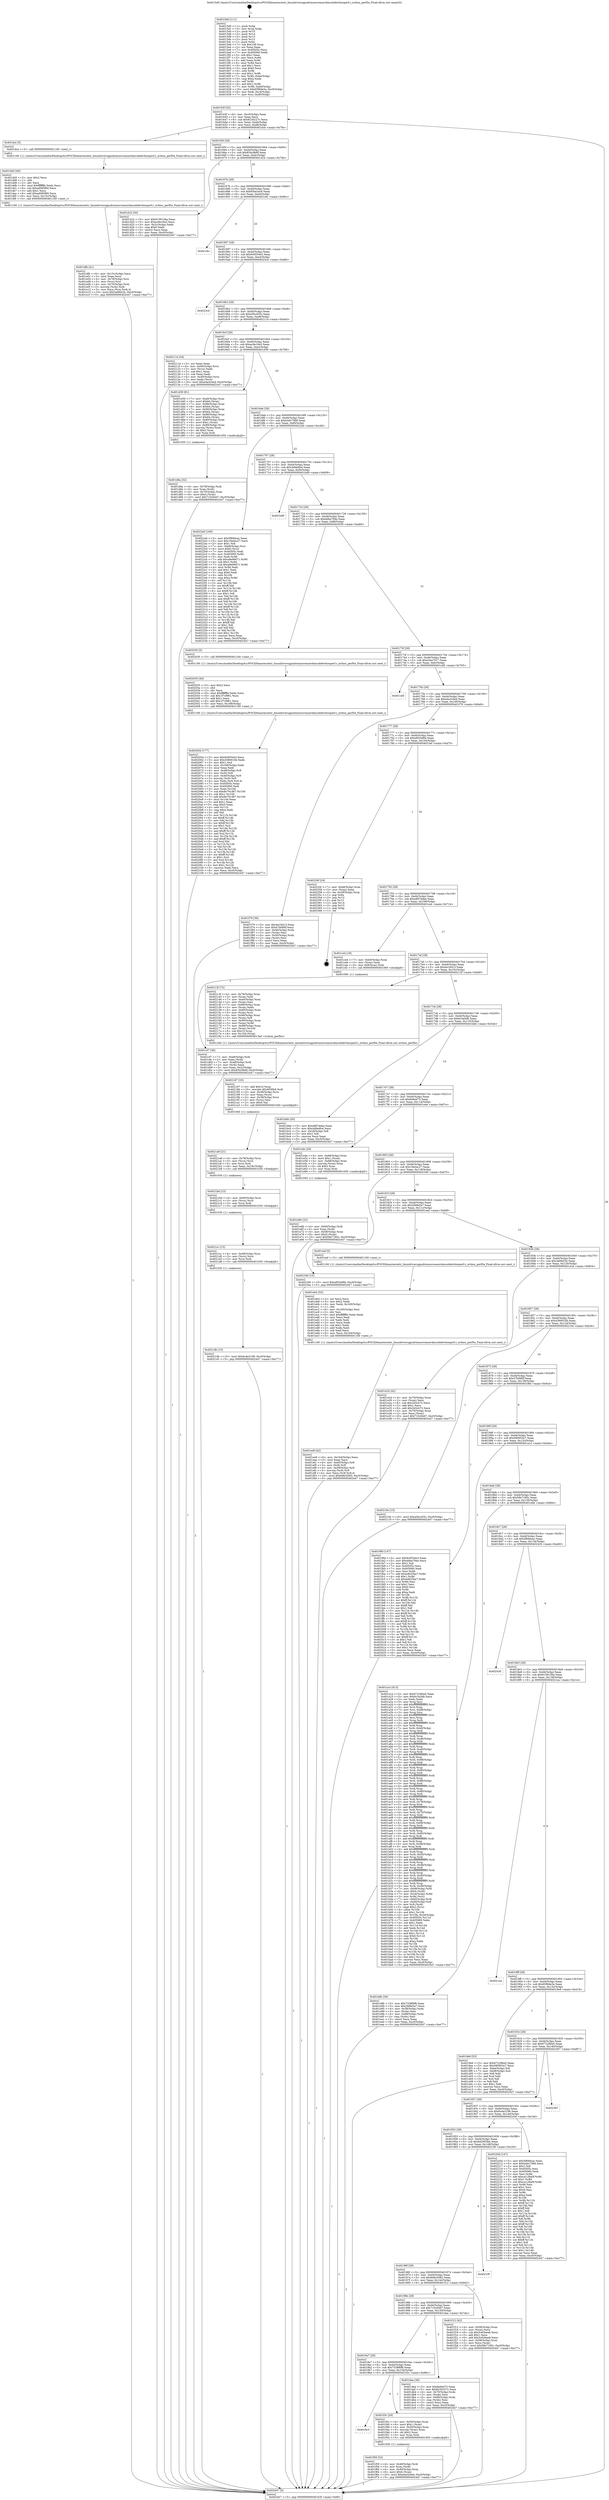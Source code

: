 digraph "0x4015d0" {
  label = "0x4015d0 (/mnt/c/Users/mathe/Desktop/tcc/POCII/binaries/extr_linuxdriversgpudrmnouveaunvkmsubdevbiosperf.c_nvbios_perfSe_Final-ollvm.out::main(0))"
  labelloc = "t"
  node[shape=record]

  Entry [label="",width=0.3,height=0.3,shape=circle,fillcolor=black,style=filled]
  "0x40163f" [label="{
     0x40163f [32]\l
     | [instrs]\l
     &nbsp;&nbsp;0x40163f \<+6\>: mov -0xc0(%rbp),%eax\l
     &nbsp;&nbsp;0x401645 \<+2\>: mov %eax,%ecx\l
     &nbsp;&nbsp;0x401647 \<+6\>: sub $0x8230227c,%ecx\l
     &nbsp;&nbsp;0x40164d \<+6\>: mov %eax,-0xd4(%rbp)\l
     &nbsp;&nbsp;0x401653 \<+6\>: mov %ecx,-0xd8(%rbp)\l
     &nbsp;&nbsp;0x401659 \<+6\>: je 0000000000401dce \<main+0x7fe\>\l
  }"]
  "0x401dce" [label="{
     0x401dce [5]\l
     | [instrs]\l
     &nbsp;&nbsp;0x401dce \<+5\>: call 0000000000401160 \<next_i\>\l
     | [calls]\l
     &nbsp;&nbsp;0x401160 \{1\} (/mnt/c/Users/mathe/Desktop/tcc/POCII/binaries/extr_linuxdriversgpudrmnouveaunvkmsubdevbiosperf.c_nvbios_perfSe_Final-ollvm.out::next_i)\l
  }"]
  "0x40165f" [label="{
     0x40165f [28]\l
     | [instrs]\l
     &nbsp;&nbsp;0x40165f \<+5\>: jmp 0000000000401664 \<main+0x94\>\l
     &nbsp;&nbsp;0x401664 \<+6\>: mov -0xd4(%rbp),%eax\l
     &nbsp;&nbsp;0x40166a \<+5\>: sub $0x834c9b6f,%eax\l
     &nbsp;&nbsp;0x40166f \<+6\>: mov %eax,-0xdc(%rbp)\l
     &nbsp;&nbsp;0x401675 \<+6\>: je 0000000000401d1b \<main+0x74b\>\l
  }"]
  Exit [label="",width=0.3,height=0.3,shape=circle,fillcolor=black,style=filled,peripheries=2]
  "0x401d1b" [label="{
     0x401d1b [30]\l
     | [instrs]\l
     &nbsp;&nbsp;0x401d1b \<+5\>: mov $0x6159156a,%eax\l
     &nbsp;&nbsp;0x401d20 \<+5\>: mov $0xac9e16e3,%ecx\l
     &nbsp;&nbsp;0x401d25 \<+3\>: mov -0x2c(%rbp),%edx\l
     &nbsp;&nbsp;0x401d28 \<+3\>: cmp $0x0,%edx\l
     &nbsp;&nbsp;0x401d2b \<+3\>: cmove %ecx,%eax\l
     &nbsp;&nbsp;0x401d2e \<+6\>: mov %eax,-0xc0(%rbp)\l
     &nbsp;&nbsp;0x401d34 \<+5\>: jmp 0000000000402447 \<main+0xe77\>\l
  }"]
  "0x40167b" [label="{
     0x40167b [28]\l
     | [instrs]\l
     &nbsp;&nbsp;0x40167b \<+5\>: jmp 0000000000401680 \<main+0xb0\>\l
     &nbsp;&nbsp;0x401680 \<+6\>: mov -0xd4(%rbp),%eax\l
     &nbsp;&nbsp;0x401686 \<+5\>: sub $0x85be2ec6,%eax\l
     &nbsp;&nbsp;0x40168b \<+6\>: mov %eax,-0xe0(%rbp)\l
     &nbsp;&nbsp;0x401691 \<+6\>: je 0000000000401c6c \<main+0x69c\>\l
  }"]
  "0x4021db" [label="{
     0x4021db [15]\l
     | [instrs]\l
     &nbsp;&nbsp;0x4021db \<+10\>: movl $0x6c4e3196,-0xc0(%rbp)\l
     &nbsp;&nbsp;0x4021e5 \<+5\>: jmp 0000000000402447 \<main+0xe77\>\l
  }"]
  "0x401c6c" [label="{
     0x401c6c\l
  }", style=dashed]
  "0x401697" [label="{
     0x401697 [28]\l
     | [instrs]\l
     &nbsp;&nbsp;0x401697 \<+5\>: jmp 000000000040169c \<main+0xcc\>\l
     &nbsp;&nbsp;0x40169c \<+6\>: mov -0xd4(%rbp),%eax\l
     &nbsp;&nbsp;0x4016a2 \<+5\>: sub $0x9c9554e3,%eax\l
     &nbsp;&nbsp;0x4016a7 \<+6\>: mov %eax,-0xe4(%rbp)\l
     &nbsp;&nbsp;0x4016ad \<+6\>: je 00000000004023cd \<main+0xdfd\>\l
  }"]
  "0x4021cc" [label="{
     0x4021cc [15]\l
     | [instrs]\l
     &nbsp;&nbsp;0x4021cc \<+4\>: mov -0x48(%rbp),%rcx\l
     &nbsp;&nbsp;0x4021d0 \<+3\>: mov (%rcx),%rcx\l
     &nbsp;&nbsp;0x4021d3 \<+3\>: mov %rcx,%rdi\l
     &nbsp;&nbsp;0x4021d6 \<+5\>: call 0000000000401030 \<free@plt\>\l
     | [calls]\l
     &nbsp;&nbsp;0x401030 \{1\} (unknown)\l
  }"]
  "0x4023cd" [label="{
     0x4023cd\l
  }", style=dashed]
  "0x4016b3" [label="{
     0x4016b3 [28]\l
     | [instrs]\l
     &nbsp;&nbsp;0x4016b3 \<+5\>: jmp 00000000004016b8 \<main+0xe8\>\l
     &nbsp;&nbsp;0x4016b8 \<+6\>: mov -0xd4(%rbp),%eax\l
     &nbsp;&nbsp;0x4016be \<+5\>: sub $0xa5bc455c,%eax\l
     &nbsp;&nbsp;0x4016c3 \<+6\>: mov %eax,-0xe8(%rbp)\l
     &nbsp;&nbsp;0x4016c9 \<+6\>: je 000000000040211d \<main+0xb4d\>\l
  }"]
  "0x4021bd" [label="{
     0x4021bd [15]\l
     | [instrs]\l
     &nbsp;&nbsp;0x4021bd \<+4\>: mov -0x60(%rbp),%rcx\l
     &nbsp;&nbsp;0x4021c1 \<+3\>: mov (%rcx),%rcx\l
     &nbsp;&nbsp;0x4021c4 \<+3\>: mov %rcx,%rdi\l
     &nbsp;&nbsp;0x4021c7 \<+5\>: call 0000000000401030 \<free@plt\>\l
     | [calls]\l
     &nbsp;&nbsp;0x401030 \{1\} (unknown)\l
  }"]
  "0x40211d" [label="{
     0x40211d [34]\l
     | [instrs]\l
     &nbsp;&nbsp;0x40211d \<+2\>: xor %eax,%eax\l
     &nbsp;&nbsp;0x40211f \<+4\>: mov -0x40(%rbp),%rcx\l
     &nbsp;&nbsp;0x402123 \<+2\>: mov (%rcx),%edx\l
     &nbsp;&nbsp;0x402125 \<+3\>: sub $0x1,%eax\l
     &nbsp;&nbsp;0x402128 \<+2\>: sub %eax,%edx\l
     &nbsp;&nbsp;0x40212a \<+4\>: mov -0x40(%rbp),%rcx\l
     &nbsp;&nbsp;0x40212e \<+2\>: mov %edx,(%rcx)\l
     &nbsp;&nbsp;0x402130 \<+10\>: movl $0xe4a3c0ed,-0xc0(%rbp)\l
     &nbsp;&nbsp;0x40213a \<+5\>: jmp 0000000000402447 \<main+0xe77\>\l
  }"]
  "0x4016cf" [label="{
     0x4016cf [28]\l
     | [instrs]\l
     &nbsp;&nbsp;0x4016cf \<+5\>: jmp 00000000004016d4 \<main+0x104\>\l
     &nbsp;&nbsp;0x4016d4 \<+6\>: mov -0xd4(%rbp),%eax\l
     &nbsp;&nbsp;0x4016da \<+5\>: sub $0xac9e16e3,%eax\l
     &nbsp;&nbsp;0x4016df \<+6\>: mov %eax,-0xec(%rbp)\l
     &nbsp;&nbsp;0x4016e5 \<+6\>: je 0000000000401d39 \<main+0x769\>\l
  }"]
  "0x4021a8" [label="{
     0x4021a8 [21]\l
     | [instrs]\l
     &nbsp;&nbsp;0x4021a8 \<+4\>: mov -0x78(%rbp),%rcx\l
     &nbsp;&nbsp;0x4021ac \<+3\>: mov (%rcx),%rcx\l
     &nbsp;&nbsp;0x4021af \<+3\>: mov %rcx,%rdi\l
     &nbsp;&nbsp;0x4021b2 \<+6\>: mov %eax,-0x16c(%rbp)\l
     &nbsp;&nbsp;0x4021b8 \<+5\>: call 0000000000401030 \<free@plt\>\l
     | [calls]\l
     &nbsp;&nbsp;0x401030 \{1\} (unknown)\l
  }"]
  "0x401d39" [label="{
     0x401d39 [81]\l
     | [instrs]\l
     &nbsp;&nbsp;0x401d39 \<+7\>: mov -0xa0(%rbp),%rax\l
     &nbsp;&nbsp;0x401d40 \<+6\>: movl $0x64,(%rax)\l
     &nbsp;&nbsp;0x401d46 \<+7\>: mov -0x98(%rbp),%rax\l
     &nbsp;&nbsp;0x401d4d \<+6\>: movl $0x64,(%rax)\l
     &nbsp;&nbsp;0x401d53 \<+7\>: mov -0x90(%rbp),%rax\l
     &nbsp;&nbsp;0x401d5a \<+6\>: movl $0x64,(%rax)\l
     &nbsp;&nbsp;0x401d60 \<+7\>: mov -0x88(%rbp),%rax\l
     &nbsp;&nbsp;0x401d67 \<+6\>: movl $0x64,(%rax)\l
     &nbsp;&nbsp;0x401d6d \<+4\>: mov -0x80(%rbp),%rax\l
     &nbsp;&nbsp;0x401d71 \<+6\>: movl $0x1,(%rax)\l
     &nbsp;&nbsp;0x401d77 \<+4\>: mov -0x80(%rbp),%rax\l
     &nbsp;&nbsp;0x401d7b \<+3\>: movslq (%rax),%rax\l
     &nbsp;&nbsp;0x401d7e \<+4\>: shl $0x2,%rax\l
     &nbsp;&nbsp;0x401d82 \<+3\>: mov %rax,%rdi\l
     &nbsp;&nbsp;0x401d85 \<+5\>: call 0000000000401050 \<malloc@plt\>\l
     | [calls]\l
     &nbsp;&nbsp;0x401050 \{1\} (unknown)\l
  }"]
  "0x4016eb" [label="{
     0x4016eb [28]\l
     | [instrs]\l
     &nbsp;&nbsp;0x4016eb \<+5\>: jmp 00000000004016f0 \<main+0x120\>\l
     &nbsp;&nbsp;0x4016f0 \<+6\>: mov -0xd4(%rbp),%eax\l
     &nbsp;&nbsp;0x4016f6 \<+5\>: sub $0xb4dc7586,%eax\l
     &nbsp;&nbsp;0x4016fb \<+6\>: mov %eax,-0xf0(%rbp)\l
     &nbsp;&nbsp;0x401701 \<+6\>: je 00000000004022a0 \<main+0xcd0\>\l
  }"]
  "0x402187" [label="{
     0x402187 [33]\l
     | [instrs]\l
     &nbsp;&nbsp;0x402187 \<+4\>: add $0x10,%rsp\l
     &nbsp;&nbsp;0x40218b \<+10\>: movabs $0x4030b6,%rdi\l
     &nbsp;&nbsp;0x402195 \<+4\>: mov -0x38(%rbp),%rcx\l
     &nbsp;&nbsp;0x402199 \<+2\>: mov %eax,(%rcx)\l
     &nbsp;&nbsp;0x40219b \<+4\>: mov -0x38(%rbp),%rcx\l
     &nbsp;&nbsp;0x40219f \<+2\>: mov (%rcx),%esi\l
     &nbsp;&nbsp;0x4021a1 \<+2\>: mov $0x0,%al\l
     &nbsp;&nbsp;0x4021a3 \<+5\>: call 0000000000401040 \<printf@plt\>\l
     | [calls]\l
     &nbsp;&nbsp;0x401040 \{1\} (unknown)\l
  }"]
  "0x4022a0" [label="{
     0x4022a0 [160]\l
     | [instrs]\l
     &nbsp;&nbsp;0x4022a0 \<+5\>: mov $0x5f69dcac,%eax\l
     &nbsp;&nbsp;0x4022a5 \<+5\>: mov $0x19a0ac27,%ecx\l
     &nbsp;&nbsp;0x4022aa \<+2\>: mov $0x1,%dl\l
     &nbsp;&nbsp;0x4022ac \<+7\>: mov -0xb8(%rbp),%rsi\l
     &nbsp;&nbsp;0x4022b3 \<+6\>: movl $0x0,(%rsi)\l
     &nbsp;&nbsp;0x4022b9 \<+7\>: mov 0x40505c,%edi\l
     &nbsp;&nbsp;0x4022c0 \<+8\>: mov 0x405060,%r8d\l
     &nbsp;&nbsp;0x4022c8 \<+3\>: mov %edi,%r9d\l
     &nbsp;&nbsp;0x4022cb \<+7\>: add $0xa9e96671,%r9d\l
     &nbsp;&nbsp;0x4022d2 \<+4\>: sub $0x1,%r9d\l
     &nbsp;&nbsp;0x4022d6 \<+7\>: sub $0xa9e96671,%r9d\l
     &nbsp;&nbsp;0x4022dd \<+4\>: imul %r9d,%edi\l
     &nbsp;&nbsp;0x4022e1 \<+3\>: and $0x1,%edi\l
     &nbsp;&nbsp;0x4022e4 \<+3\>: cmp $0x0,%edi\l
     &nbsp;&nbsp;0x4022e7 \<+4\>: sete %r10b\l
     &nbsp;&nbsp;0x4022eb \<+4\>: cmp $0xa,%r8d\l
     &nbsp;&nbsp;0x4022ef \<+4\>: setl %r11b\l
     &nbsp;&nbsp;0x4022f3 \<+3\>: mov %r10b,%bl\l
     &nbsp;&nbsp;0x4022f6 \<+3\>: xor $0xff,%bl\l
     &nbsp;&nbsp;0x4022f9 \<+3\>: mov %r11b,%r14b\l
     &nbsp;&nbsp;0x4022fc \<+4\>: xor $0xff,%r14b\l
     &nbsp;&nbsp;0x402300 \<+3\>: xor $0x1,%dl\l
     &nbsp;&nbsp;0x402303 \<+3\>: mov %bl,%r15b\l
     &nbsp;&nbsp;0x402306 \<+4\>: and $0xff,%r15b\l
     &nbsp;&nbsp;0x40230a \<+3\>: and %dl,%r10b\l
     &nbsp;&nbsp;0x40230d \<+3\>: mov %r14b,%r12b\l
     &nbsp;&nbsp;0x402310 \<+4\>: and $0xff,%r12b\l
     &nbsp;&nbsp;0x402314 \<+3\>: and %dl,%r11b\l
     &nbsp;&nbsp;0x402317 \<+3\>: or %r10b,%r15b\l
     &nbsp;&nbsp;0x40231a \<+3\>: or %r11b,%r12b\l
     &nbsp;&nbsp;0x40231d \<+3\>: xor %r12b,%r15b\l
     &nbsp;&nbsp;0x402320 \<+3\>: or %r14b,%bl\l
     &nbsp;&nbsp;0x402323 \<+3\>: xor $0xff,%bl\l
     &nbsp;&nbsp;0x402326 \<+3\>: or $0x1,%dl\l
     &nbsp;&nbsp;0x402329 \<+2\>: and %dl,%bl\l
     &nbsp;&nbsp;0x40232b \<+3\>: or %bl,%r15b\l
     &nbsp;&nbsp;0x40232e \<+4\>: test $0x1,%r15b\l
     &nbsp;&nbsp;0x402332 \<+3\>: cmovne %ecx,%eax\l
     &nbsp;&nbsp;0x402335 \<+6\>: mov %eax,-0xc0(%rbp)\l
     &nbsp;&nbsp;0x40233b \<+5\>: jmp 0000000000402447 \<main+0xe77\>\l
  }"]
  "0x401707" [label="{
     0x401707 [28]\l
     | [instrs]\l
     &nbsp;&nbsp;0x401707 \<+5\>: jmp 000000000040170c \<main+0x13c\>\l
     &nbsp;&nbsp;0x40170c \<+6\>: mov -0xd4(%rbp),%eax\l
     &nbsp;&nbsp;0x401712 \<+5\>: sub $0xcbfde6b4,%eax\l
     &nbsp;&nbsp;0x401717 \<+6\>: mov %eax,-0xf4(%rbp)\l
     &nbsp;&nbsp;0x40171d \<+6\>: je 0000000000401bd9 \<main+0x609\>\l
  }"]
  "0x40205d" [label="{
     0x40205d [177]\l
     | [instrs]\l
     &nbsp;&nbsp;0x40205d \<+5\>: mov $0x9c9554e3,%ecx\l
     &nbsp;&nbsp;0x402062 \<+5\>: mov $0x4390010b,%edx\l
     &nbsp;&nbsp;0x402067 \<+3\>: mov $0x1,%sil\l
     &nbsp;&nbsp;0x40206a \<+6\>: mov -0x168(%rbp),%edi\l
     &nbsp;&nbsp;0x402070 \<+3\>: imul %eax,%edi\l
     &nbsp;&nbsp;0x402073 \<+4\>: mov -0x48(%rbp),%r8\l
     &nbsp;&nbsp;0x402077 \<+3\>: mov (%r8),%r8\l
     &nbsp;&nbsp;0x40207a \<+4\>: mov -0x40(%rbp),%r9\l
     &nbsp;&nbsp;0x40207e \<+3\>: movslq (%r9),%r9\l
     &nbsp;&nbsp;0x402081 \<+4\>: mov %edi,(%r8,%r9,4)\l
     &nbsp;&nbsp;0x402085 \<+7\>: mov 0x40505c,%eax\l
     &nbsp;&nbsp;0x40208c \<+7\>: mov 0x405060,%edi\l
     &nbsp;&nbsp;0x402093 \<+3\>: mov %eax,%r10d\l
     &nbsp;&nbsp;0x402096 \<+7\>: sub $0x9e791d67,%r10d\l
     &nbsp;&nbsp;0x40209d \<+4\>: sub $0x1,%r10d\l
     &nbsp;&nbsp;0x4020a1 \<+7\>: add $0x9e791d67,%r10d\l
     &nbsp;&nbsp;0x4020a8 \<+4\>: imul %r10d,%eax\l
     &nbsp;&nbsp;0x4020ac \<+3\>: and $0x1,%eax\l
     &nbsp;&nbsp;0x4020af \<+3\>: cmp $0x0,%eax\l
     &nbsp;&nbsp;0x4020b2 \<+4\>: sete %r11b\l
     &nbsp;&nbsp;0x4020b6 \<+3\>: cmp $0xa,%edi\l
     &nbsp;&nbsp;0x4020b9 \<+3\>: setl %bl\l
     &nbsp;&nbsp;0x4020bc \<+3\>: mov %r11b,%r14b\l
     &nbsp;&nbsp;0x4020bf \<+4\>: xor $0xff,%r14b\l
     &nbsp;&nbsp;0x4020c3 \<+3\>: mov %bl,%r15b\l
     &nbsp;&nbsp;0x4020c6 \<+4\>: xor $0xff,%r15b\l
     &nbsp;&nbsp;0x4020ca \<+4\>: xor $0x1,%sil\l
     &nbsp;&nbsp;0x4020ce \<+3\>: mov %r14b,%r12b\l
     &nbsp;&nbsp;0x4020d1 \<+4\>: and $0xff,%r12b\l
     &nbsp;&nbsp;0x4020d5 \<+3\>: and %sil,%r11b\l
     &nbsp;&nbsp;0x4020d8 \<+3\>: mov %r15b,%r13b\l
     &nbsp;&nbsp;0x4020db \<+4\>: and $0xff,%r13b\l
     &nbsp;&nbsp;0x4020df \<+3\>: and %sil,%bl\l
     &nbsp;&nbsp;0x4020e2 \<+3\>: or %r11b,%r12b\l
     &nbsp;&nbsp;0x4020e5 \<+3\>: or %bl,%r13b\l
     &nbsp;&nbsp;0x4020e8 \<+3\>: xor %r13b,%r12b\l
     &nbsp;&nbsp;0x4020eb \<+3\>: or %r15b,%r14b\l
     &nbsp;&nbsp;0x4020ee \<+4\>: xor $0xff,%r14b\l
     &nbsp;&nbsp;0x4020f2 \<+4\>: or $0x1,%sil\l
     &nbsp;&nbsp;0x4020f6 \<+3\>: and %sil,%r14b\l
     &nbsp;&nbsp;0x4020f9 \<+3\>: or %r14b,%r12b\l
     &nbsp;&nbsp;0x4020fc \<+4\>: test $0x1,%r12b\l
     &nbsp;&nbsp;0x402100 \<+3\>: cmovne %edx,%ecx\l
     &nbsp;&nbsp;0x402103 \<+6\>: mov %ecx,-0xc0(%rbp)\l
     &nbsp;&nbsp;0x402109 \<+5\>: jmp 0000000000402447 \<main+0xe77\>\l
  }"]
  "0x401bd9" [label="{
     0x401bd9\l
  }", style=dashed]
  "0x401723" [label="{
     0x401723 [28]\l
     | [instrs]\l
     &nbsp;&nbsp;0x401723 \<+5\>: jmp 0000000000401728 \<main+0x158\>\l
     &nbsp;&nbsp;0x401728 \<+6\>: mov -0xd4(%rbp),%eax\l
     &nbsp;&nbsp;0x40172e \<+5\>: sub $0xddba794e,%eax\l
     &nbsp;&nbsp;0x401733 \<+6\>: mov %eax,-0xf8(%rbp)\l
     &nbsp;&nbsp;0x401739 \<+6\>: je 0000000000402030 \<main+0xa60\>\l
  }"]
  "0x402035" [label="{
     0x402035 [40]\l
     | [instrs]\l
     &nbsp;&nbsp;0x402035 \<+5\>: mov $0x2,%ecx\l
     &nbsp;&nbsp;0x40203a \<+1\>: cltd\l
     &nbsp;&nbsp;0x40203b \<+2\>: idiv %ecx\l
     &nbsp;&nbsp;0x40203d \<+6\>: imul $0xfffffffe,%edx,%ecx\l
     &nbsp;&nbsp;0x402043 \<+6\>: sub $0x1f7cf961,%ecx\l
     &nbsp;&nbsp;0x402049 \<+3\>: add $0x1,%ecx\l
     &nbsp;&nbsp;0x40204c \<+6\>: add $0x1f7cf961,%ecx\l
     &nbsp;&nbsp;0x402052 \<+6\>: mov %ecx,-0x168(%rbp)\l
     &nbsp;&nbsp;0x402058 \<+5\>: call 0000000000401160 \<next_i\>\l
     | [calls]\l
     &nbsp;&nbsp;0x401160 \{1\} (/mnt/c/Users/mathe/Desktop/tcc/POCII/binaries/extr_linuxdriversgpudrmnouveaunvkmsubdevbiosperf.c_nvbios_perfSe_Final-ollvm.out::next_i)\l
  }"]
  "0x402030" [label="{
     0x402030 [5]\l
     | [instrs]\l
     &nbsp;&nbsp;0x402030 \<+5\>: call 0000000000401160 \<next_i\>\l
     | [calls]\l
     &nbsp;&nbsp;0x401160 \{1\} (/mnt/c/Users/mathe/Desktop/tcc/POCII/binaries/extr_linuxdriversgpudrmnouveaunvkmsubdevbiosperf.c_nvbios_perfSe_Final-ollvm.out::next_i)\l
  }"]
  "0x40173f" [label="{
     0x40173f [28]\l
     | [instrs]\l
     &nbsp;&nbsp;0x40173f \<+5\>: jmp 0000000000401744 \<main+0x174\>\l
     &nbsp;&nbsp;0x401744 \<+6\>: mov -0xd4(%rbp),%eax\l
     &nbsp;&nbsp;0x40174a \<+5\>: sub $0xe3ea7917,%eax\l
     &nbsp;&nbsp;0x40174f \<+6\>: mov %eax,-0xfc(%rbp)\l
     &nbsp;&nbsp;0x401755 \<+6\>: je 0000000000401cd5 \<main+0x705\>\l
  }"]
  "0x401f59" [label="{
     0x401f59 [32]\l
     | [instrs]\l
     &nbsp;&nbsp;0x401f59 \<+4\>: mov -0x48(%rbp),%rdi\l
     &nbsp;&nbsp;0x401f5d \<+3\>: mov %rax,(%rdi)\l
     &nbsp;&nbsp;0x401f60 \<+4\>: mov -0x40(%rbp),%rax\l
     &nbsp;&nbsp;0x401f64 \<+6\>: movl $0x0,(%rax)\l
     &nbsp;&nbsp;0x401f6a \<+10\>: movl $0xe4a3c0ed,-0xc0(%rbp)\l
     &nbsp;&nbsp;0x401f74 \<+5\>: jmp 0000000000402447 \<main+0xe77\>\l
  }"]
  "0x401cd5" [label="{
     0x401cd5\l
  }", style=dashed]
  "0x40175b" [label="{
     0x40175b [28]\l
     | [instrs]\l
     &nbsp;&nbsp;0x40175b \<+5\>: jmp 0000000000401760 \<main+0x190\>\l
     &nbsp;&nbsp;0x401760 \<+6\>: mov -0xd4(%rbp),%eax\l
     &nbsp;&nbsp;0x401766 \<+5\>: sub $0xe4a3c0ed,%eax\l
     &nbsp;&nbsp;0x40176b \<+6\>: mov %eax,-0x100(%rbp)\l
     &nbsp;&nbsp;0x401771 \<+6\>: je 0000000000401f79 \<main+0x9a9\>\l
  }"]
  "0x4019c3" [label="{
     0x4019c3\l
  }", style=dashed]
  "0x401f79" [label="{
     0x401f79 [36]\l
     | [instrs]\l
     &nbsp;&nbsp;0x401f79 \<+5\>: mov $0x4e16d13,%eax\l
     &nbsp;&nbsp;0x401f7e \<+5\>: mov $0x47bf4f0f,%ecx\l
     &nbsp;&nbsp;0x401f83 \<+4\>: mov -0x40(%rbp),%rdx\l
     &nbsp;&nbsp;0x401f87 \<+2\>: mov (%rdx),%esi\l
     &nbsp;&nbsp;0x401f89 \<+4\>: mov -0x50(%rbp),%rdx\l
     &nbsp;&nbsp;0x401f8d \<+2\>: cmp (%rdx),%esi\l
     &nbsp;&nbsp;0x401f8f \<+3\>: cmovl %ecx,%eax\l
     &nbsp;&nbsp;0x401f92 \<+6\>: mov %eax,-0xc0(%rbp)\l
     &nbsp;&nbsp;0x401f98 \<+5\>: jmp 0000000000402447 \<main+0xe77\>\l
  }"]
  "0x401777" [label="{
     0x401777 [28]\l
     | [instrs]\l
     &nbsp;&nbsp;0x401777 \<+5\>: jmp 000000000040177c \<main+0x1ac\>\l
     &nbsp;&nbsp;0x40177c \<+6\>: mov -0xd4(%rbp),%eax\l
     &nbsp;&nbsp;0x401782 \<+5\>: sub $0xe855e8fd,%eax\l
     &nbsp;&nbsp;0x401787 \<+6\>: mov %eax,-0x104(%rbp)\l
     &nbsp;&nbsp;0x40178d \<+6\>: je 000000000040234f \<main+0xd7f\>\l
  }"]
  "0x401f3c" [label="{
     0x401f3c [29]\l
     | [instrs]\l
     &nbsp;&nbsp;0x401f3c \<+4\>: mov -0x50(%rbp),%rax\l
     &nbsp;&nbsp;0x401f40 \<+6\>: movl $0x1,(%rax)\l
     &nbsp;&nbsp;0x401f46 \<+4\>: mov -0x50(%rbp),%rax\l
     &nbsp;&nbsp;0x401f4a \<+3\>: movslq (%rax),%rax\l
     &nbsp;&nbsp;0x401f4d \<+4\>: shl $0x2,%rax\l
     &nbsp;&nbsp;0x401f51 \<+3\>: mov %rax,%rdi\l
     &nbsp;&nbsp;0x401f54 \<+5\>: call 0000000000401050 \<malloc@plt\>\l
     | [calls]\l
     &nbsp;&nbsp;0x401050 \{1\} (unknown)\l
  }"]
  "0x40234f" [label="{
     0x40234f [24]\l
     | [instrs]\l
     &nbsp;&nbsp;0x40234f \<+7\>: mov -0xb8(%rbp),%rax\l
     &nbsp;&nbsp;0x402356 \<+2\>: mov (%rax),%eax\l
     &nbsp;&nbsp;0x402358 \<+4\>: lea -0x28(%rbp),%rsp\l
     &nbsp;&nbsp;0x40235c \<+1\>: pop %rbx\l
     &nbsp;&nbsp;0x40235d \<+2\>: pop %r12\l
     &nbsp;&nbsp;0x40235f \<+2\>: pop %r13\l
     &nbsp;&nbsp;0x402361 \<+2\>: pop %r14\l
     &nbsp;&nbsp;0x402363 \<+2\>: pop %r15\l
     &nbsp;&nbsp;0x402365 \<+1\>: pop %rbp\l
     &nbsp;&nbsp;0x402366 \<+1\>: ret\l
  }"]
  "0x401793" [label="{
     0x401793 [28]\l
     | [instrs]\l
     &nbsp;&nbsp;0x401793 \<+5\>: jmp 0000000000401798 \<main+0x1c8\>\l
     &nbsp;&nbsp;0x401798 \<+6\>: mov -0xd4(%rbp),%eax\l
     &nbsp;&nbsp;0x40179e \<+5\>: sub $0xe887ddee,%eax\l
     &nbsp;&nbsp;0x4017a3 \<+6\>: mov %eax,-0x108(%rbp)\l
     &nbsp;&nbsp;0x4017a9 \<+6\>: je 0000000000401ce4 \<main+0x714\>\l
  }"]
  "0x401ee8" [label="{
     0x401ee8 [42]\l
     | [instrs]\l
     &nbsp;&nbsp;0x401ee8 \<+6\>: mov -0x164(%rbp),%ecx\l
     &nbsp;&nbsp;0x401eee \<+3\>: imul %eax,%ecx\l
     &nbsp;&nbsp;0x401ef1 \<+4\>: mov -0x60(%rbp),%r8\l
     &nbsp;&nbsp;0x401ef5 \<+3\>: mov (%r8),%r8\l
     &nbsp;&nbsp;0x401ef8 \<+4\>: mov -0x58(%rbp),%r9\l
     &nbsp;&nbsp;0x401efc \<+3\>: movslq (%r9),%r9\l
     &nbsp;&nbsp;0x401eff \<+4\>: mov %ecx,(%r8,%r9,4)\l
     &nbsp;&nbsp;0x401f03 \<+10\>: movl $0x6d6c5082,-0xc0(%rbp)\l
     &nbsp;&nbsp;0x401f0d \<+5\>: jmp 0000000000402447 \<main+0xe77\>\l
  }"]
  "0x401ce4" [label="{
     0x401ce4 [19]\l
     | [instrs]\l
     &nbsp;&nbsp;0x401ce4 \<+7\>: mov -0xb0(%rbp),%rax\l
     &nbsp;&nbsp;0x401ceb \<+3\>: mov (%rax),%rax\l
     &nbsp;&nbsp;0x401cee \<+4\>: mov 0x8(%rax),%rdi\l
     &nbsp;&nbsp;0x401cf2 \<+5\>: call 0000000000401060 \<atoi@plt\>\l
     | [calls]\l
     &nbsp;&nbsp;0x401060 \{1\} (unknown)\l
  }"]
  "0x4017af" [label="{
     0x4017af [28]\l
     | [instrs]\l
     &nbsp;&nbsp;0x4017af \<+5\>: jmp 00000000004017b4 \<main+0x1e4\>\l
     &nbsp;&nbsp;0x4017b4 \<+6\>: mov -0xd4(%rbp),%eax\l
     &nbsp;&nbsp;0x4017ba \<+5\>: sub $0x4e16d13,%eax\l
     &nbsp;&nbsp;0x4017bf \<+6\>: mov %eax,-0x10c(%rbp)\l
     &nbsp;&nbsp;0x4017c5 \<+6\>: je 000000000040213f \<main+0xb6f\>\l
  }"]
  "0x401eb4" [label="{
     0x401eb4 [52]\l
     | [instrs]\l
     &nbsp;&nbsp;0x401eb4 \<+2\>: xor %ecx,%ecx\l
     &nbsp;&nbsp;0x401eb6 \<+5\>: mov $0x2,%edx\l
     &nbsp;&nbsp;0x401ebb \<+6\>: mov %edx,-0x160(%rbp)\l
     &nbsp;&nbsp;0x401ec1 \<+1\>: cltd\l
     &nbsp;&nbsp;0x401ec2 \<+6\>: mov -0x160(%rbp),%esi\l
     &nbsp;&nbsp;0x401ec8 \<+2\>: idiv %esi\l
     &nbsp;&nbsp;0x401eca \<+6\>: imul $0xfffffffe,%edx,%edx\l
     &nbsp;&nbsp;0x401ed0 \<+2\>: mov %ecx,%edi\l
     &nbsp;&nbsp;0x401ed2 \<+2\>: sub %edx,%edi\l
     &nbsp;&nbsp;0x401ed4 \<+2\>: mov %ecx,%edx\l
     &nbsp;&nbsp;0x401ed6 \<+3\>: sub $0x1,%edx\l
     &nbsp;&nbsp;0x401ed9 \<+2\>: add %edx,%edi\l
     &nbsp;&nbsp;0x401edb \<+2\>: sub %edi,%ecx\l
     &nbsp;&nbsp;0x401edd \<+6\>: mov %ecx,-0x164(%rbp)\l
     &nbsp;&nbsp;0x401ee3 \<+5\>: call 0000000000401160 \<next_i\>\l
     | [calls]\l
     &nbsp;&nbsp;0x401160 \{1\} (/mnt/c/Users/mathe/Desktop/tcc/POCII/binaries/extr_linuxdriversgpudrmnouveaunvkmsubdevbiosperf.c_nvbios_perfSe_Final-ollvm.out::next_i)\l
  }"]
  "0x40213f" [label="{
     0x40213f [72]\l
     | [instrs]\l
     &nbsp;&nbsp;0x40213f \<+4\>: mov -0x78(%rbp),%rax\l
     &nbsp;&nbsp;0x402143 \<+3\>: mov (%rax),%rdi\l
     &nbsp;&nbsp;0x402146 \<+7\>: mov -0xa0(%rbp),%rax\l
     &nbsp;&nbsp;0x40214d \<+2\>: mov (%rax),%esi\l
     &nbsp;&nbsp;0x40214f \<+7\>: mov -0x98(%rbp),%rax\l
     &nbsp;&nbsp;0x402156 \<+2\>: mov (%rax),%edx\l
     &nbsp;&nbsp;0x402158 \<+4\>: mov -0x60(%rbp),%rax\l
     &nbsp;&nbsp;0x40215c \<+3\>: mov (%rax),%rcx\l
     &nbsp;&nbsp;0x40215f \<+4\>: mov -0x48(%rbp),%rax\l
     &nbsp;&nbsp;0x402163 \<+3\>: mov (%rax),%r8\l
     &nbsp;&nbsp;0x402166 \<+7\>: mov -0x90(%rbp),%rax\l
     &nbsp;&nbsp;0x40216d \<+3\>: mov (%rax),%r9d\l
     &nbsp;&nbsp;0x402170 \<+7\>: mov -0x88(%rbp),%rax\l
     &nbsp;&nbsp;0x402177 \<+3\>: mov (%rax),%r10d\l
     &nbsp;&nbsp;0x40217a \<+4\>: sub $0x10,%rsp\l
     &nbsp;&nbsp;0x40217e \<+4\>: mov %r10d,(%rsp)\l
     &nbsp;&nbsp;0x402182 \<+5\>: call 00000000004013e0 \<nvbios_perfSe\>\l
     | [calls]\l
     &nbsp;&nbsp;0x4013e0 \{1\} (/mnt/c/Users/mathe/Desktop/tcc/POCII/binaries/extr_linuxdriversgpudrmnouveaunvkmsubdevbiosperf.c_nvbios_perfSe_Final-ollvm.out::nvbios_perfSe)\l
  }"]
  "0x4017cb" [label="{
     0x4017cb [28]\l
     | [instrs]\l
     &nbsp;&nbsp;0x4017cb \<+5\>: jmp 00000000004017d0 \<main+0x200\>\l
     &nbsp;&nbsp;0x4017d0 \<+6\>: mov -0xd4(%rbp),%eax\l
     &nbsp;&nbsp;0x4017d6 \<+5\>: sub $0x6c3a5db,%eax\l
     &nbsp;&nbsp;0x4017db \<+6\>: mov %eax,-0x110(%rbp)\l
     &nbsp;&nbsp;0x4017e1 \<+6\>: je 0000000000401bbb \<main+0x5eb\>\l
  }"]
  "0x401e6b" [label="{
     0x401e6b [32]\l
     | [instrs]\l
     &nbsp;&nbsp;0x401e6b \<+4\>: mov -0x60(%rbp),%rdi\l
     &nbsp;&nbsp;0x401e6f \<+3\>: mov %rax,(%rdi)\l
     &nbsp;&nbsp;0x401e72 \<+4\>: mov -0x58(%rbp),%rax\l
     &nbsp;&nbsp;0x401e76 \<+6\>: movl $0x0,(%rax)\l
     &nbsp;&nbsp;0x401e7c \<+10\>: movl $0x58e7185c,-0xc0(%rbp)\l
     &nbsp;&nbsp;0x401e86 \<+5\>: jmp 0000000000402447 \<main+0xe77\>\l
  }"]
  "0x401bbb" [label="{
     0x401bbb [30]\l
     | [instrs]\l
     &nbsp;&nbsp;0x401bbb \<+5\>: mov $0xe887ddee,%eax\l
     &nbsp;&nbsp;0x401bc0 \<+5\>: mov $0xcbfde6b4,%ecx\l
     &nbsp;&nbsp;0x401bc5 \<+3\>: mov -0x2d(%rbp),%dl\l
     &nbsp;&nbsp;0x401bc8 \<+3\>: test $0x1,%dl\l
     &nbsp;&nbsp;0x401bcb \<+3\>: cmovne %ecx,%eax\l
     &nbsp;&nbsp;0x401bce \<+6\>: mov %eax,-0xc0(%rbp)\l
     &nbsp;&nbsp;0x401bd4 \<+5\>: jmp 0000000000402447 \<main+0xe77\>\l
  }"]
  "0x4017e7" [label="{
     0x4017e7 [28]\l
     | [instrs]\l
     &nbsp;&nbsp;0x4017e7 \<+5\>: jmp 00000000004017ec \<main+0x21c\>\l
     &nbsp;&nbsp;0x4017ec \<+6\>: mov -0xd4(%rbp),%eax\l
     &nbsp;&nbsp;0x4017f2 \<+5\>: sub $0x6e6ed73,%eax\l
     &nbsp;&nbsp;0x4017f7 \<+6\>: mov %eax,-0x114(%rbp)\l
     &nbsp;&nbsp;0x4017fd \<+6\>: je 0000000000401e4e \<main+0x87e\>\l
  }"]
  "0x401dfb" [label="{
     0x401dfb [41]\l
     | [instrs]\l
     &nbsp;&nbsp;0x401dfb \<+6\>: mov -0x15c(%rbp),%ecx\l
     &nbsp;&nbsp;0x401e01 \<+3\>: imul %eax,%ecx\l
     &nbsp;&nbsp;0x401e04 \<+4\>: mov -0x78(%rbp),%rsi\l
     &nbsp;&nbsp;0x401e08 \<+3\>: mov (%rsi),%rsi\l
     &nbsp;&nbsp;0x401e0b \<+4\>: mov -0x70(%rbp),%rdi\l
     &nbsp;&nbsp;0x401e0f \<+3\>: movslq (%rdi),%rdi\l
     &nbsp;&nbsp;0x401e12 \<+3\>: mov %ecx,(%rsi,%rdi,4)\l
     &nbsp;&nbsp;0x401e15 \<+10\>: movl $0x3a99d1fc,-0xc0(%rbp)\l
     &nbsp;&nbsp;0x401e1f \<+5\>: jmp 0000000000402447 \<main+0xe77\>\l
  }"]
  "0x401e4e" [label="{
     0x401e4e [29]\l
     | [instrs]\l
     &nbsp;&nbsp;0x401e4e \<+4\>: mov -0x68(%rbp),%rax\l
     &nbsp;&nbsp;0x401e52 \<+6\>: movl $0x1,(%rax)\l
     &nbsp;&nbsp;0x401e58 \<+4\>: mov -0x68(%rbp),%rax\l
     &nbsp;&nbsp;0x401e5c \<+3\>: movslq (%rax),%rax\l
     &nbsp;&nbsp;0x401e5f \<+4\>: shl $0x2,%rax\l
     &nbsp;&nbsp;0x401e63 \<+3\>: mov %rax,%rdi\l
     &nbsp;&nbsp;0x401e66 \<+5\>: call 0000000000401050 \<malloc@plt\>\l
     | [calls]\l
     &nbsp;&nbsp;0x401050 \{1\} (unknown)\l
  }"]
  "0x401803" [label="{
     0x401803 [28]\l
     | [instrs]\l
     &nbsp;&nbsp;0x401803 \<+5\>: jmp 0000000000401808 \<main+0x238\>\l
     &nbsp;&nbsp;0x401808 \<+6\>: mov -0xd4(%rbp),%eax\l
     &nbsp;&nbsp;0x40180e \<+5\>: sub $0x19a0ac27,%eax\l
     &nbsp;&nbsp;0x401813 \<+6\>: mov %eax,-0x118(%rbp)\l
     &nbsp;&nbsp;0x401819 \<+6\>: je 0000000000402340 \<main+0xd70\>\l
  }"]
  "0x401dd3" [label="{
     0x401dd3 [40]\l
     | [instrs]\l
     &nbsp;&nbsp;0x401dd3 \<+5\>: mov $0x2,%ecx\l
     &nbsp;&nbsp;0x401dd8 \<+1\>: cltd\l
     &nbsp;&nbsp;0x401dd9 \<+2\>: idiv %ecx\l
     &nbsp;&nbsp;0x401ddb \<+6\>: imul $0xfffffffe,%edx,%ecx\l
     &nbsp;&nbsp;0x401de1 \<+6\>: sub $0xad085f60,%ecx\l
     &nbsp;&nbsp;0x401de7 \<+3\>: add $0x1,%ecx\l
     &nbsp;&nbsp;0x401dea \<+6\>: add $0xad085f60,%ecx\l
     &nbsp;&nbsp;0x401df0 \<+6\>: mov %ecx,-0x15c(%rbp)\l
     &nbsp;&nbsp;0x401df6 \<+5\>: call 0000000000401160 \<next_i\>\l
     | [calls]\l
     &nbsp;&nbsp;0x401160 \{1\} (/mnt/c/Users/mathe/Desktop/tcc/POCII/binaries/extr_linuxdriversgpudrmnouveaunvkmsubdevbiosperf.c_nvbios_perfSe_Final-ollvm.out::next_i)\l
  }"]
  "0x402340" [label="{
     0x402340 [15]\l
     | [instrs]\l
     &nbsp;&nbsp;0x402340 \<+10\>: movl $0xe855e8fd,-0xc0(%rbp)\l
     &nbsp;&nbsp;0x40234a \<+5\>: jmp 0000000000402447 \<main+0xe77\>\l
  }"]
  "0x40181f" [label="{
     0x40181f [28]\l
     | [instrs]\l
     &nbsp;&nbsp;0x40181f \<+5\>: jmp 0000000000401824 \<main+0x254\>\l
     &nbsp;&nbsp;0x401824 \<+6\>: mov -0xd4(%rbp),%eax\l
     &nbsp;&nbsp;0x40182a \<+5\>: sub $0x2fd9e5a7,%eax\l
     &nbsp;&nbsp;0x40182f \<+6\>: mov %eax,-0x11c(%rbp)\l
     &nbsp;&nbsp;0x401835 \<+6\>: je 0000000000401eaf \<main+0x8df\>\l
  }"]
  "0x4019a7" [label="{
     0x4019a7 [28]\l
     | [instrs]\l
     &nbsp;&nbsp;0x4019a7 \<+5\>: jmp 00000000004019ac \<main+0x3dc\>\l
     &nbsp;&nbsp;0x4019ac \<+6\>: mov -0xd4(%rbp),%eax\l
     &nbsp;&nbsp;0x4019b2 \<+5\>: sub $0x7338f6f6,%eax\l
     &nbsp;&nbsp;0x4019b7 \<+6\>: mov %eax,-0x154(%rbp)\l
     &nbsp;&nbsp;0x4019bd \<+6\>: je 0000000000401f3c \<main+0x96c\>\l
  }"]
  "0x401eaf" [label="{
     0x401eaf [5]\l
     | [instrs]\l
     &nbsp;&nbsp;0x401eaf \<+5\>: call 0000000000401160 \<next_i\>\l
     | [calls]\l
     &nbsp;&nbsp;0x401160 \{1\} (/mnt/c/Users/mathe/Desktop/tcc/POCII/binaries/extr_linuxdriversgpudrmnouveaunvkmsubdevbiosperf.c_nvbios_perfSe_Final-ollvm.out::next_i)\l
  }"]
  "0x40183b" [label="{
     0x40183b [28]\l
     | [instrs]\l
     &nbsp;&nbsp;0x40183b \<+5\>: jmp 0000000000401840 \<main+0x270\>\l
     &nbsp;&nbsp;0x401840 \<+6\>: mov -0xd4(%rbp),%eax\l
     &nbsp;&nbsp;0x401846 \<+5\>: sub $0x3a99d1fc,%eax\l
     &nbsp;&nbsp;0x40184b \<+6\>: mov %eax,-0x120(%rbp)\l
     &nbsp;&nbsp;0x401851 \<+6\>: je 0000000000401e24 \<main+0x854\>\l
  }"]
  "0x401daa" [label="{
     0x401daa [36]\l
     | [instrs]\l
     &nbsp;&nbsp;0x401daa \<+5\>: mov $0x6e6ed73,%eax\l
     &nbsp;&nbsp;0x401daf \<+5\>: mov $0x8230227c,%ecx\l
     &nbsp;&nbsp;0x401db4 \<+4\>: mov -0x70(%rbp),%rdx\l
     &nbsp;&nbsp;0x401db8 \<+2\>: mov (%rdx),%esi\l
     &nbsp;&nbsp;0x401dba \<+4\>: mov -0x80(%rbp),%rdx\l
     &nbsp;&nbsp;0x401dbe \<+2\>: cmp (%rdx),%esi\l
     &nbsp;&nbsp;0x401dc0 \<+3\>: cmovl %ecx,%eax\l
     &nbsp;&nbsp;0x401dc3 \<+6\>: mov %eax,-0xc0(%rbp)\l
     &nbsp;&nbsp;0x401dc9 \<+5\>: jmp 0000000000402447 \<main+0xe77\>\l
  }"]
  "0x401e24" [label="{
     0x401e24 [42]\l
     | [instrs]\l
     &nbsp;&nbsp;0x401e24 \<+4\>: mov -0x70(%rbp),%rax\l
     &nbsp;&nbsp;0x401e28 \<+2\>: mov (%rax),%ecx\l
     &nbsp;&nbsp;0x401e2a \<+6\>: sub $0x2d3cb72,%ecx\l
     &nbsp;&nbsp;0x401e30 \<+3\>: add $0x1,%ecx\l
     &nbsp;&nbsp;0x401e33 \<+6\>: add $0x2d3cb72,%ecx\l
     &nbsp;&nbsp;0x401e39 \<+4\>: mov -0x70(%rbp),%rax\l
     &nbsp;&nbsp;0x401e3d \<+2\>: mov %ecx,(%rax)\l
     &nbsp;&nbsp;0x401e3f \<+10\>: movl $0x710c64d7,-0xc0(%rbp)\l
     &nbsp;&nbsp;0x401e49 \<+5\>: jmp 0000000000402447 \<main+0xe77\>\l
  }"]
  "0x401857" [label="{
     0x401857 [28]\l
     | [instrs]\l
     &nbsp;&nbsp;0x401857 \<+5\>: jmp 000000000040185c \<main+0x28c\>\l
     &nbsp;&nbsp;0x40185c \<+6\>: mov -0xd4(%rbp),%eax\l
     &nbsp;&nbsp;0x401862 \<+5\>: sub $0x4390010b,%eax\l
     &nbsp;&nbsp;0x401867 \<+6\>: mov %eax,-0x124(%rbp)\l
     &nbsp;&nbsp;0x40186d \<+6\>: je 000000000040210e \<main+0xb3e\>\l
  }"]
  "0x40198b" [label="{
     0x40198b [28]\l
     | [instrs]\l
     &nbsp;&nbsp;0x40198b \<+5\>: jmp 0000000000401990 \<main+0x3c0\>\l
     &nbsp;&nbsp;0x401990 \<+6\>: mov -0xd4(%rbp),%eax\l
     &nbsp;&nbsp;0x401996 \<+5\>: sub $0x710c64d7,%eax\l
     &nbsp;&nbsp;0x40199b \<+6\>: mov %eax,-0x150(%rbp)\l
     &nbsp;&nbsp;0x4019a1 \<+6\>: je 0000000000401daa \<main+0x7da\>\l
  }"]
  "0x40210e" [label="{
     0x40210e [15]\l
     | [instrs]\l
     &nbsp;&nbsp;0x40210e \<+10\>: movl $0xa5bc455c,-0xc0(%rbp)\l
     &nbsp;&nbsp;0x402118 \<+5\>: jmp 0000000000402447 \<main+0xe77\>\l
  }"]
  "0x401873" [label="{
     0x401873 [28]\l
     | [instrs]\l
     &nbsp;&nbsp;0x401873 \<+5\>: jmp 0000000000401878 \<main+0x2a8\>\l
     &nbsp;&nbsp;0x401878 \<+6\>: mov -0xd4(%rbp),%eax\l
     &nbsp;&nbsp;0x40187e \<+5\>: sub $0x47bf4f0f,%eax\l
     &nbsp;&nbsp;0x401883 \<+6\>: mov %eax,-0x128(%rbp)\l
     &nbsp;&nbsp;0x401889 \<+6\>: je 0000000000401f9d \<main+0x9cd\>\l
  }"]
  "0x401f12" [label="{
     0x401f12 [42]\l
     | [instrs]\l
     &nbsp;&nbsp;0x401f12 \<+4\>: mov -0x58(%rbp),%rax\l
     &nbsp;&nbsp;0x401f16 \<+2\>: mov (%rax),%ecx\l
     &nbsp;&nbsp;0x401f18 \<+6\>: sub $0x5c63beeb,%ecx\l
     &nbsp;&nbsp;0x401f1e \<+3\>: add $0x1,%ecx\l
     &nbsp;&nbsp;0x401f21 \<+6\>: add $0x5c63beeb,%ecx\l
     &nbsp;&nbsp;0x401f27 \<+4\>: mov -0x58(%rbp),%rax\l
     &nbsp;&nbsp;0x401f2b \<+2\>: mov %ecx,(%rax)\l
     &nbsp;&nbsp;0x401f2d \<+10\>: movl $0x58e7185c,-0xc0(%rbp)\l
     &nbsp;&nbsp;0x401f37 \<+5\>: jmp 0000000000402447 \<main+0xe77\>\l
  }"]
  "0x401f9d" [label="{
     0x401f9d [147]\l
     | [instrs]\l
     &nbsp;&nbsp;0x401f9d \<+5\>: mov $0x9c9554e3,%eax\l
     &nbsp;&nbsp;0x401fa2 \<+5\>: mov $0xddba794e,%ecx\l
     &nbsp;&nbsp;0x401fa7 \<+2\>: mov $0x1,%dl\l
     &nbsp;&nbsp;0x401fa9 \<+7\>: mov 0x40505c,%esi\l
     &nbsp;&nbsp;0x401fb0 \<+7\>: mov 0x405060,%edi\l
     &nbsp;&nbsp;0x401fb7 \<+3\>: mov %esi,%r8d\l
     &nbsp;&nbsp;0x401fba \<+7\>: add $0xed625ba7,%r8d\l
     &nbsp;&nbsp;0x401fc1 \<+4\>: sub $0x1,%r8d\l
     &nbsp;&nbsp;0x401fc5 \<+7\>: sub $0xed625ba7,%r8d\l
     &nbsp;&nbsp;0x401fcc \<+4\>: imul %r8d,%esi\l
     &nbsp;&nbsp;0x401fd0 \<+3\>: and $0x1,%esi\l
     &nbsp;&nbsp;0x401fd3 \<+3\>: cmp $0x0,%esi\l
     &nbsp;&nbsp;0x401fd6 \<+4\>: sete %r9b\l
     &nbsp;&nbsp;0x401fda \<+3\>: cmp $0xa,%edi\l
     &nbsp;&nbsp;0x401fdd \<+4\>: setl %r10b\l
     &nbsp;&nbsp;0x401fe1 \<+3\>: mov %r9b,%r11b\l
     &nbsp;&nbsp;0x401fe4 \<+4\>: xor $0xff,%r11b\l
     &nbsp;&nbsp;0x401fe8 \<+3\>: mov %r10b,%bl\l
     &nbsp;&nbsp;0x401feb \<+3\>: xor $0xff,%bl\l
     &nbsp;&nbsp;0x401fee \<+3\>: xor $0x1,%dl\l
     &nbsp;&nbsp;0x401ff1 \<+3\>: mov %r11b,%r14b\l
     &nbsp;&nbsp;0x401ff4 \<+4\>: and $0xff,%r14b\l
     &nbsp;&nbsp;0x401ff8 \<+3\>: and %dl,%r9b\l
     &nbsp;&nbsp;0x401ffb \<+3\>: mov %bl,%r15b\l
     &nbsp;&nbsp;0x401ffe \<+4\>: and $0xff,%r15b\l
     &nbsp;&nbsp;0x402002 \<+3\>: and %dl,%r10b\l
     &nbsp;&nbsp;0x402005 \<+3\>: or %r9b,%r14b\l
     &nbsp;&nbsp;0x402008 \<+3\>: or %r10b,%r15b\l
     &nbsp;&nbsp;0x40200b \<+3\>: xor %r15b,%r14b\l
     &nbsp;&nbsp;0x40200e \<+3\>: or %bl,%r11b\l
     &nbsp;&nbsp;0x402011 \<+4\>: xor $0xff,%r11b\l
     &nbsp;&nbsp;0x402015 \<+3\>: or $0x1,%dl\l
     &nbsp;&nbsp;0x402018 \<+3\>: and %dl,%r11b\l
     &nbsp;&nbsp;0x40201b \<+3\>: or %r11b,%r14b\l
     &nbsp;&nbsp;0x40201e \<+4\>: test $0x1,%r14b\l
     &nbsp;&nbsp;0x402022 \<+3\>: cmovne %ecx,%eax\l
     &nbsp;&nbsp;0x402025 \<+6\>: mov %eax,-0xc0(%rbp)\l
     &nbsp;&nbsp;0x40202b \<+5\>: jmp 0000000000402447 \<main+0xe77\>\l
  }"]
  "0x40188f" [label="{
     0x40188f [28]\l
     | [instrs]\l
     &nbsp;&nbsp;0x40188f \<+5\>: jmp 0000000000401894 \<main+0x2c4\>\l
     &nbsp;&nbsp;0x401894 \<+6\>: mov -0xd4(%rbp),%eax\l
     &nbsp;&nbsp;0x40189a \<+5\>: sub $0x580953a7,%eax\l
     &nbsp;&nbsp;0x40189f \<+6\>: mov %eax,-0x12c(%rbp)\l
     &nbsp;&nbsp;0x4018a5 \<+6\>: je 0000000000401a1e \<main+0x44e\>\l
  }"]
  "0x40196f" [label="{
     0x40196f [28]\l
     | [instrs]\l
     &nbsp;&nbsp;0x40196f \<+5\>: jmp 0000000000401974 \<main+0x3a4\>\l
     &nbsp;&nbsp;0x401974 \<+6\>: mov -0xd4(%rbp),%eax\l
     &nbsp;&nbsp;0x40197a \<+5\>: sub $0x6d6c5082,%eax\l
     &nbsp;&nbsp;0x40197f \<+6\>: mov %eax,-0x14c(%rbp)\l
     &nbsp;&nbsp;0x401985 \<+6\>: je 0000000000401f12 \<main+0x942\>\l
  }"]
  "0x401a1e" [label="{
     0x401a1e [413]\l
     | [instrs]\l
     &nbsp;&nbsp;0x401a1e \<+5\>: mov $0x672286a5,%eax\l
     &nbsp;&nbsp;0x401a23 \<+5\>: mov $0x6c3a5db,%ecx\l
     &nbsp;&nbsp;0x401a28 \<+2\>: xor %edx,%edx\l
     &nbsp;&nbsp;0x401a2a \<+3\>: mov %rsp,%rsi\l
     &nbsp;&nbsp;0x401a2d \<+4\>: add $0xfffffffffffffff0,%rsi\l
     &nbsp;&nbsp;0x401a31 \<+3\>: mov %rsi,%rsp\l
     &nbsp;&nbsp;0x401a34 \<+7\>: mov %rsi,-0xb8(%rbp)\l
     &nbsp;&nbsp;0x401a3b \<+3\>: mov %rsp,%rsi\l
     &nbsp;&nbsp;0x401a3e \<+4\>: add $0xfffffffffffffff0,%rsi\l
     &nbsp;&nbsp;0x401a42 \<+3\>: mov %rsi,%rsp\l
     &nbsp;&nbsp;0x401a45 \<+3\>: mov %rsp,%rdi\l
     &nbsp;&nbsp;0x401a48 \<+4\>: add $0xfffffffffffffff0,%rdi\l
     &nbsp;&nbsp;0x401a4c \<+3\>: mov %rdi,%rsp\l
     &nbsp;&nbsp;0x401a4f \<+7\>: mov %rdi,-0xb0(%rbp)\l
     &nbsp;&nbsp;0x401a56 \<+3\>: mov %rsp,%rdi\l
     &nbsp;&nbsp;0x401a59 \<+4\>: add $0xfffffffffffffff0,%rdi\l
     &nbsp;&nbsp;0x401a5d \<+3\>: mov %rdi,%rsp\l
     &nbsp;&nbsp;0x401a60 \<+7\>: mov %rdi,-0xa8(%rbp)\l
     &nbsp;&nbsp;0x401a67 \<+3\>: mov %rsp,%rdi\l
     &nbsp;&nbsp;0x401a6a \<+4\>: add $0xfffffffffffffff0,%rdi\l
     &nbsp;&nbsp;0x401a6e \<+3\>: mov %rdi,%rsp\l
     &nbsp;&nbsp;0x401a71 \<+7\>: mov %rdi,-0xa0(%rbp)\l
     &nbsp;&nbsp;0x401a78 \<+3\>: mov %rsp,%rdi\l
     &nbsp;&nbsp;0x401a7b \<+4\>: add $0xfffffffffffffff0,%rdi\l
     &nbsp;&nbsp;0x401a7f \<+3\>: mov %rdi,%rsp\l
     &nbsp;&nbsp;0x401a82 \<+7\>: mov %rdi,-0x98(%rbp)\l
     &nbsp;&nbsp;0x401a89 \<+3\>: mov %rsp,%rdi\l
     &nbsp;&nbsp;0x401a8c \<+4\>: add $0xfffffffffffffff0,%rdi\l
     &nbsp;&nbsp;0x401a90 \<+3\>: mov %rdi,%rsp\l
     &nbsp;&nbsp;0x401a93 \<+7\>: mov %rdi,-0x90(%rbp)\l
     &nbsp;&nbsp;0x401a9a \<+3\>: mov %rsp,%rdi\l
     &nbsp;&nbsp;0x401a9d \<+4\>: add $0xfffffffffffffff0,%rdi\l
     &nbsp;&nbsp;0x401aa1 \<+3\>: mov %rdi,%rsp\l
     &nbsp;&nbsp;0x401aa4 \<+7\>: mov %rdi,-0x88(%rbp)\l
     &nbsp;&nbsp;0x401aab \<+3\>: mov %rsp,%rdi\l
     &nbsp;&nbsp;0x401aae \<+4\>: add $0xfffffffffffffff0,%rdi\l
     &nbsp;&nbsp;0x401ab2 \<+3\>: mov %rdi,%rsp\l
     &nbsp;&nbsp;0x401ab5 \<+4\>: mov %rdi,-0x80(%rbp)\l
     &nbsp;&nbsp;0x401ab9 \<+3\>: mov %rsp,%rdi\l
     &nbsp;&nbsp;0x401abc \<+4\>: add $0xfffffffffffffff0,%rdi\l
     &nbsp;&nbsp;0x401ac0 \<+3\>: mov %rdi,%rsp\l
     &nbsp;&nbsp;0x401ac3 \<+4\>: mov %rdi,-0x78(%rbp)\l
     &nbsp;&nbsp;0x401ac7 \<+3\>: mov %rsp,%rdi\l
     &nbsp;&nbsp;0x401aca \<+4\>: add $0xfffffffffffffff0,%rdi\l
     &nbsp;&nbsp;0x401ace \<+3\>: mov %rdi,%rsp\l
     &nbsp;&nbsp;0x401ad1 \<+4\>: mov %rdi,-0x70(%rbp)\l
     &nbsp;&nbsp;0x401ad5 \<+3\>: mov %rsp,%rdi\l
     &nbsp;&nbsp;0x401ad8 \<+4\>: add $0xfffffffffffffff0,%rdi\l
     &nbsp;&nbsp;0x401adc \<+3\>: mov %rdi,%rsp\l
     &nbsp;&nbsp;0x401adf \<+4\>: mov %rdi,-0x68(%rbp)\l
     &nbsp;&nbsp;0x401ae3 \<+3\>: mov %rsp,%rdi\l
     &nbsp;&nbsp;0x401ae6 \<+4\>: add $0xfffffffffffffff0,%rdi\l
     &nbsp;&nbsp;0x401aea \<+3\>: mov %rdi,%rsp\l
     &nbsp;&nbsp;0x401aed \<+4\>: mov %rdi,-0x60(%rbp)\l
     &nbsp;&nbsp;0x401af1 \<+3\>: mov %rsp,%rdi\l
     &nbsp;&nbsp;0x401af4 \<+4\>: add $0xfffffffffffffff0,%rdi\l
     &nbsp;&nbsp;0x401af8 \<+3\>: mov %rdi,%rsp\l
     &nbsp;&nbsp;0x401afb \<+4\>: mov %rdi,-0x58(%rbp)\l
     &nbsp;&nbsp;0x401aff \<+3\>: mov %rsp,%rdi\l
     &nbsp;&nbsp;0x401b02 \<+4\>: add $0xfffffffffffffff0,%rdi\l
     &nbsp;&nbsp;0x401b06 \<+3\>: mov %rdi,%rsp\l
     &nbsp;&nbsp;0x401b09 \<+4\>: mov %rdi,-0x50(%rbp)\l
     &nbsp;&nbsp;0x401b0d \<+3\>: mov %rsp,%rdi\l
     &nbsp;&nbsp;0x401b10 \<+4\>: add $0xfffffffffffffff0,%rdi\l
     &nbsp;&nbsp;0x401b14 \<+3\>: mov %rdi,%rsp\l
     &nbsp;&nbsp;0x401b17 \<+4\>: mov %rdi,-0x48(%rbp)\l
     &nbsp;&nbsp;0x401b1b \<+3\>: mov %rsp,%rdi\l
     &nbsp;&nbsp;0x401b1e \<+4\>: add $0xfffffffffffffff0,%rdi\l
     &nbsp;&nbsp;0x401b22 \<+3\>: mov %rdi,%rsp\l
     &nbsp;&nbsp;0x401b25 \<+4\>: mov %rdi,-0x40(%rbp)\l
     &nbsp;&nbsp;0x401b29 \<+3\>: mov %rsp,%rdi\l
     &nbsp;&nbsp;0x401b2c \<+4\>: add $0xfffffffffffffff0,%rdi\l
     &nbsp;&nbsp;0x401b30 \<+3\>: mov %rdi,%rsp\l
     &nbsp;&nbsp;0x401b33 \<+4\>: mov %rdi,-0x38(%rbp)\l
     &nbsp;&nbsp;0x401b37 \<+7\>: mov -0xb8(%rbp),%rdi\l
     &nbsp;&nbsp;0x401b3e \<+6\>: movl $0x0,(%rdi)\l
     &nbsp;&nbsp;0x401b44 \<+7\>: mov -0xc4(%rbp),%r8d\l
     &nbsp;&nbsp;0x401b4b \<+3\>: mov %r8d,(%rsi)\l
     &nbsp;&nbsp;0x401b4e \<+7\>: mov -0xb0(%rbp),%rdi\l
     &nbsp;&nbsp;0x401b55 \<+7\>: mov -0xd0(%rbp),%r9\l
     &nbsp;&nbsp;0x401b5c \<+3\>: mov %r9,(%rdi)\l
     &nbsp;&nbsp;0x401b5f \<+3\>: cmpl $0x2,(%rsi)\l
     &nbsp;&nbsp;0x401b62 \<+4\>: setne %r10b\l
     &nbsp;&nbsp;0x401b66 \<+4\>: and $0x1,%r10b\l
     &nbsp;&nbsp;0x401b6a \<+4\>: mov %r10b,-0x2d(%rbp)\l
     &nbsp;&nbsp;0x401b6e \<+8\>: mov 0x40505c,%r11d\l
     &nbsp;&nbsp;0x401b76 \<+7\>: mov 0x405060,%ebx\l
     &nbsp;&nbsp;0x401b7d \<+3\>: sub $0x1,%edx\l
     &nbsp;&nbsp;0x401b80 \<+3\>: mov %r11d,%r14d\l
     &nbsp;&nbsp;0x401b83 \<+3\>: add %edx,%r14d\l
     &nbsp;&nbsp;0x401b86 \<+4\>: imul %r14d,%r11d\l
     &nbsp;&nbsp;0x401b8a \<+4\>: and $0x1,%r11d\l
     &nbsp;&nbsp;0x401b8e \<+4\>: cmp $0x0,%r11d\l
     &nbsp;&nbsp;0x401b92 \<+4\>: sete %r10b\l
     &nbsp;&nbsp;0x401b96 \<+3\>: cmp $0xa,%ebx\l
     &nbsp;&nbsp;0x401b99 \<+4\>: setl %r15b\l
     &nbsp;&nbsp;0x401b9d \<+3\>: mov %r10b,%r12b\l
     &nbsp;&nbsp;0x401ba0 \<+3\>: and %r15b,%r12b\l
     &nbsp;&nbsp;0x401ba3 \<+3\>: xor %r15b,%r10b\l
     &nbsp;&nbsp;0x401ba6 \<+3\>: or %r10b,%r12b\l
     &nbsp;&nbsp;0x401ba9 \<+4\>: test $0x1,%r12b\l
     &nbsp;&nbsp;0x401bad \<+3\>: cmovne %ecx,%eax\l
     &nbsp;&nbsp;0x401bb0 \<+6\>: mov %eax,-0xc0(%rbp)\l
     &nbsp;&nbsp;0x401bb6 \<+5\>: jmp 0000000000402447 \<main+0xe77\>\l
  }"]
  "0x4018ab" [label="{
     0x4018ab [28]\l
     | [instrs]\l
     &nbsp;&nbsp;0x4018ab \<+5\>: jmp 00000000004018b0 \<main+0x2e0\>\l
     &nbsp;&nbsp;0x4018b0 \<+6\>: mov -0xd4(%rbp),%eax\l
     &nbsp;&nbsp;0x4018b6 \<+5\>: sub $0x58e7185c,%eax\l
     &nbsp;&nbsp;0x4018bb \<+6\>: mov %eax,-0x130(%rbp)\l
     &nbsp;&nbsp;0x4018c1 \<+6\>: je 0000000000401e8b \<main+0x8bb\>\l
  }"]
  "0x4021f9" [label="{
     0x4021f9\l
  }", style=dashed]
  "0x401e8b" [label="{
     0x401e8b [36]\l
     | [instrs]\l
     &nbsp;&nbsp;0x401e8b \<+5\>: mov $0x7338f6f6,%eax\l
     &nbsp;&nbsp;0x401e90 \<+5\>: mov $0x2fd9e5a7,%ecx\l
     &nbsp;&nbsp;0x401e95 \<+4\>: mov -0x58(%rbp),%rdx\l
     &nbsp;&nbsp;0x401e99 \<+2\>: mov (%rdx),%esi\l
     &nbsp;&nbsp;0x401e9b \<+4\>: mov -0x68(%rbp),%rdx\l
     &nbsp;&nbsp;0x401e9f \<+2\>: cmp (%rdx),%esi\l
     &nbsp;&nbsp;0x401ea1 \<+3\>: cmovl %ecx,%eax\l
     &nbsp;&nbsp;0x401ea4 \<+6\>: mov %eax,-0xc0(%rbp)\l
     &nbsp;&nbsp;0x401eaa \<+5\>: jmp 0000000000402447 \<main+0xe77\>\l
  }"]
  "0x4018c7" [label="{
     0x4018c7 [28]\l
     | [instrs]\l
     &nbsp;&nbsp;0x4018c7 \<+5\>: jmp 00000000004018cc \<main+0x2fc\>\l
     &nbsp;&nbsp;0x4018cc \<+6\>: mov -0xd4(%rbp),%eax\l
     &nbsp;&nbsp;0x4018d2 \<+5\>: sub $0x5f69dcac,%eax\l
     &nbsp;&nbsp;0x4018d7 \<+6\>: mov %eax,-0x134(%rbp)\l
     &nbsp;&nbsp;0x4018dd \<+6\>: je 0000000000402430 \<main+0xe60\>\l
  }"]
  "0x401953" [label="{
     0x401953 [28]\l
     | [instrs]\l
     &nbsp;&nbsp;0x401953 \<+5\>: jmp 0000000000401958 \<main+0x388\>\l
     &nbsp;&nbsp;0x401958 \<+6\>: mov -0xd4(%rbp),%eax\l
     &nbsp;&nbsp;0x40195e \<+5\>: sub $0x6d2903be,%eax\l
     &nbsp;&nbsp;0x401963 \<+6\>: mov %eax,-0x148(%rbp)\l
     &nbsp;&nbsp;0x401969 \<+6\>: je 00000000004021f9 \<main+0xc29\>\l
  }"]
  "0x402430" [label="{
     0x402430\l
  }", style=dashed]
  "0x4018e3" [label="{
     0x4018e3 [28]\l
     | [instrs]\l
     &nbsp;&nbsp;0x4018e3 \<+5\>: jmp 00000000004018e8 \<main+0x318\>\l
     &nbsp;&nbsp;0x4018e8 \<+6\>: mov -0xd4(%rbp),%eax\l
     &nbsp;&nbsp;0x4018ee \<+5\>: sub $0x6159156a,%eax\l
     &nbsp;&nbsp;0x4018f3 \<+6\>: mov %eax,-0x138(%rbp)\l
     &nbsp;&nbsp;0x4018f9 \<+6\>: je 00000000004021ea \<main+0xc1a\>\l
  }"]
  "0x40220d" [label="{
     0x40220d [147]\l
     | [instrs]\l
     &nbsp;&nbsp;0x40220d \<+5\>: mov $0x5f69dcac,%eax\l
     &nbsp;&nbsp;0x402212 \<+5\>: mov $0xb4dc7586,%ecx\l
     &nbsp;&nbsp;0x402217 \<+2\>: mov $0x1,%dl\l
     &nbsp;&nbsp;0x402219 \<+7\>: mov 0x40505c,%esi\l
     &nbsp;&nbsp;0x402220 \<+7\>: mov 0x405060,%edi\l
     &nbsp;&nbsp;0x402227 \<+3\>: mov %esi,%r8d\l
     &nbsp;&nbsp;0x40222a \<+7\>: add $0xca128a0f,%r8d\l
     &nbsp;&nbsp;0x402231 \<+4\>: sub $0x1,%r8d\l
     &nbsp;&nbsp;0x402235 \<+7\>: sub $0xca128a0f,%r8d\l
     &nbsp;&nbsp;0x40223c \<+4\>: imul %r8d,%esi\l
     &nbsp;&nbsp;0x402240 \<+3\>: and $0x1,%esi\l
     &nbsp;&nbsp;0x402243 \<+3\>: cmp $0x0,%esi\l
     &nbsp;&nbsp;0x402246 \<+4\>: sete %r9b\l
     &nbsp;&nbsp;0x40224a \<+3\>: cmp $0xa,%edi\l
     &nbsp;&nbsp;0x40224d \<+4\>: setl %r10b\l
     &nbsp;&nbsp;0x402251 \<+3\>: mov %r9b,%r11b\l
     &nbsp;&nbsp;0x402254 \<+4\>: xor $0xff,%r11b\l
     &nbsp;&nbsp;0x402258 \<+3\>: mov %r10b,%bl\l
     &nbsp;&nbsp;0x40225b \<+3\>: xor $0xff,%bl\l
     &nbsp;&nbsp;0x40225e \<+3\>: xor $0x1,%dl\l
     &nbsp;&nbsp;0x402261 \<+3\>: mov %r11b,%r14b\l
     &nbsp;&nbsp;0x402264 \<+4\>: and $0xff,%r14b\l
     &nbsp;&nbsp;0x402268 \<+3\>: and %dl,%r9b\l
     &nbsp;&nbsp;0x40226b \<+3\>: mov %bl,%r15b\l
     &nbsp;&nbsp;0x40226e \<+4\>: and $0xff,%r15b\l
     &nbsp;&nbsp;0x402272 \<+3\>: and %dl,%r10b\l
     &nbsp;&nbsp;0x402275 \<+3\>: or %r9b,%r14b\l
     &nbsp;&nbsp;0x402278 \<+3\>: or %r10b,%r15b\l
     &nbsp;&nbsp;0x40227b \<+3\>: xor %r15b,%r14b\l
     &nbsp;&nbsp;0x40227e \<+3\>: or %bl,%r11b\l
     &nbsp;&nbsp;0x402281 \<+4\>: xor $0xff,%r11b\l
     &nbsp;&nbsp;0x402285 \<+3\>: or $0x1,%dl\l
     &nbsp;&nbsp;0x402288 \<+3\>: and %dl,%r11b\l
     &nbsp;&nbsp;0x40228b \<+3\>: or %r11b,%r14b\l
     &nbsp;&nbsp;0x40228e \<+4\>: test $0x1,%r14b\l
     &nbsp;&nbsp;0x402292 \<+3\>: cmovne %ecx,%eax\l
     &nbsp;&nbsp;0x402295 \<+6\>: mov %eax,-0xc0(%rbp)\l
     &nbsp;&nbsp;0x40229b \<+5\>: jmp 0000000000402447 \<main+0xe77\>\l
  }"]
  "0x4021ea" [label="{
     0x4021ea\l
  }", style=dashed]
  "0x4018ff" [label="{
     0x4018ff [28]\l
     | [instrs]\l
     &nbsp;&nbsp;0x4018ff \<+5\>: jmp 0000000000401904 \<main+0x334\>\l
     &nbsp;&nbsp;0x401904 \<+6\>: mov -0xd4(%rbp),%eax\l
     &nbsp;&nbsp;0x40190a \<+5\>: sub $0x65f9de3a,%eax\l
     &nbsp;&nbsp;0x40190f \<+6\>: mov %eax,-0x13c(%rbp)\l
     &nbsp;&nbsp;0x401915 \<+6\>: je 00000000004019e9 \<main+0x419\>\l
  }"]
  "0x401937" [label="{
     0x401937 [28]\l
     | [instrs]\l
     &nbsp;&nbsp;0x401937 \<+5\>: jmp 000000000040193c \<main+0x36c\>\l
     &nbsp;&nbsp;0x40193c \<+6\>: mov -0xd4(%rbp),%eax\l
     &nbsp;&nbsp;0x401942 \<+5\>: sub $0x6c4e3196,%eax\l
     &nbsp;&nbsp;0x401947 \<+6\>: mov %eax,-0x144(%rbp)\l
     &nbsp;&nbsp;0x40194d \<+6\>: je 000000000040220d \<main+0xc3d\>\l
  }"]
  "0x4019e9" [label="{
     0x4019e9 [53]\l
     | [instrs]\l
     &nbsp;&nbsp;0x4019e9 \<+5\>: mov $0x672286a5,%eax\l
     &nbsp;&nbsp;0x4019ee \<+5\>: mov $0x580953a7,%ecx\l
     &nbsp;&nbsp;0x4019f3 \<+6\>: mov -0xba(%rbp),%dl\l
     &nbsp;&nbsp;0x4019f9 \<+7\>: mov -0xb9(%rbp),%sil\l
     &nbsp;&nbsp;0x401a00 \<+3\>: mov %dl,%dil\l
     &nbsp;&nbsp;0x401a03 \<+3\>: and %sil,%dil\l
     &nbsp;&nbsp;0x401a06 \<+3\>: xor %sil,%dl\l
     &nbsp;&nbsp;0x401a09 \<+3\>: or %dl,%dil\l
     &nbsp;&nbsp;0x401a0c \<+4\>: test $0x1,%dil\l
     &nbsp;&nbsp;0x401a10 \<+3\>: cmovne %ecx,%eax\l
     &nbsp;&nbsp;0x401a13 \<+6\>: mov %eax,-0xc0(%rbp)\l
     &nbsp;&nbsp;0x401a19 \<+5\>: jmp 0000000000402447 \<main+0xe77\>\l
  }"]
  "0x40191b" [label="{
     0x40191b [28]\l
     | [instrs]\l
     &nbsp;&nbsp;0x40191b \<+5\>: jmp 0000000000401920 \<main+0x350\>\l
     &nbsp;&nbsp;0x401920 \<+6\>: mov -0xd4(%rbp),%eax\l
     &nbsp;&nbsp;0x401926 \<+5\>: sub $0x672286a5,%eax\l
     &nbsp;&nbsp;0x40192b \<+6\>: mov %eax,-0x140(%rbp)\l
     &nbsp;&nbsp;0x401931 \<+6\>: je 0000000000402367 \<main+0xd97\>\l
  }"]
  "0x402447" [label="{
     0x402447 [5]\l
     | [instrs]\l
     &nbsp;&nbsp;0x402447 \<+5\>: jmp 000000000040163f \<main+0x6f\>\l
  }"]
  "0x4015d0" [label="{
     0x4015d0 [111]\l
     | [instrs]\l
     &nbsp;&nbsp;0x4015d0 \<+1\>: push %rbp\l
     &nbsp;&nbsp;0x4015d1 \<+3\>: mov %rsp,%rbp\l
     &nbsp;&nbsp;0x4015d4 \<+2\>: push %r15\l
     &nbsp;&nbsp;0x4015d6 \<+2\>: push %r14\l
     &nbsp;&nbsp;0x4015d8 \<+2\>: push %r13\l
     &nbsp;&nbsp;0x4015da \<+2\>: push %r12\l
     &nbsp;&nbsp;0x4015dc \<+1\>: push %rbx\l
     &nbsp;&nbsp;0x4015dd \<+7\>: sub $0x158,%rsp\l
     &nbsp;&nbsp;0x4015e4 \<+2\>: xor %eax,%eax\l
     &nbsp;&nbsp;0x4015e6 \<+7\>: mov 0x40505c,%ecx\l
     &nbsp;&nbsp;0x4015ed \<+7\>: mov 0x405060,%edx\l
     &nbsp;&nbsp;0x4015f4 \<+3\>: sub $0x1,%eax\l
     &nbsp;&nbsp;0x4015f7 \<+3\>: mov %ecx,%r8d\l
     &nbsp;&nbsp;0x4015fa \<+3\>: add %eax,%r8d\l
     &nbsp;&nbsp;0x4015fd \<+4\>: imul %r8d,%ecx\l
     &nbsp;&nbsp;0x401601 \<+3\>: and $0x1,%ecx\l
     &nbsp;&nbsp;0x401604 \<+3\>: cmp $0x0,%ecx\l
     &nbsp;&nbsp;0x401607 \<+4\>: sete %r9b\l
     &nbsp;&nbsp;0x40160b \<+4\>: and $0x1,%r9b\l
     &nbsp;&nbsp;0x40160f \<+7\>: mov %r9b,-0xba(%rbp)\l
     &nbsp;&nbsp;0x401616 \<+3\>: cmp $0xa,%edx\l
     &nbsp;&nbsp;0x401619 \<+4\>: setl %r9b\l
     &nbsp;&nbsp;0x40161d \<+4\>: and $0x1,%r9b\l
     &nbsp;&nbsp;0x401621 \<+7\>: mov %r9b,-0xb9(%rbp)\l
     &nbsp;&nbsp;0x401628 \<+10\>: movl $0x65f9de3a,-0xc0(%rbp)\l
     &nbsp;&nbsp;0x401632 \<+6\>: mov %edi,-0xc4(%rbp)\l
     &nbsp;&nbsp;0x401638 \<+7\>: mov %rsi,-0xd0(%rbp)\l
  }"]
  "0x402367" [label="{
     0x402367\l
  }", style=dashed]
  "0x401cf7" [label="{
     0x401cf7 [36]\l
     | [instrs]\l
     &nbsp;&nbsp;0x401cf7 \<+7\>: mov -0xa8(%rbp),%rdi\l
     &nbsp;&nbsp;0x401cfe \<+2\>: mov %eax,(%rdi)\l
     &nbsp;&nbsp;0x401d00 \<+7\>: mov -0xa8(%rbp),%rdi\l
     &nbsp;&nbsp;0x401d07 \<+2\>: mov (%rdi),%eax\l
     &nbsp;&nbsp;0x401d09 \<+3\>: mov %eax,-0x2c(%rbp)\l
     &nbsp;&nbsp;0x401d0c \<+10\>: movl $0x834c9b6f,-0xc0(%rbp)\l
     &nbsp;&nbsp;0x401d16 \<+5\>: jmp 0000000000402447 \<main+0xe77\>\l
  }"]
  "0x401d8a" [label="{
     0x401d8a [32]\l
     | [instrs]\l
     &nbsp;&nbsp;0x401d8a \<+4\>: mov -0x78(%rbp),%rdi\l
     &nbsp;&nbsp;0x401d8e \<+3\>: mov %rax,(%rdi)\l
     &nbsp;&nbsp;0x401d91 \<+4\>: mov -0x70(%rbp),%rax\l
     &nbsp;&nbsp;0x401d95 \<+6\>: movl $0x0,(%rax)\l
     &nbsp;&nbsp;0x401d9b \<+10\>: movl $0x710c64d7,-0xc0(%rbp)\l
     &nbsp;&nbsp;0x401da5 \<+5\>: jmp 0000000000402447 \<main+0xe77\>\l
  }"]
  Entry -> "0x4015d0" [label=" 1"]
  "0x40163f" -> "0x401dce" [label=" 1"]
  "0x40163f" -> "0x40165f" [label=" 26"]
  "0x40234f" -> Exit [label=" 1"]
  "0x40165f" -> "0x401d1b" [label=" 1"]
  "0x40165f" -> "0x40167b" [label=" 25"]
  "0x402340" -> "0x402447" [label=" 1"]
  "0x40167b" -> "0x401c6c" [label=" 0"]
  "0x40167b" -> "0x401697" [label=" 25"]
  "0x4022a0" -> "0x402447" [label=" 1"]
  "0x401697" -> "0x4023cd" [label=" 0"]
  "0x401697" -> "0x4016b3" [label=" 25"]
  "0x40220d" -> "0x402447" [label=" 1"]
  "0x4016b3" -> "0x40211d" [label=" 1"]
  "0x4016b3" -> "0x4016cf" [label=" 24"]
  "0x4021db" -> "0x402447" [label=" 1"]
  "0x4016cf" -> "0x401d39" [label=" 1"]
  "0x4016cf" -> "0x4016eb" [label=" 23"]
  "0x4021cc" -> "0x4021db" [label=" 1"]
  "0x4016eb" -> "0x4022a0" [label=" 1"]
  "0x4016eb" -> "0x401707" [label=" 22"]
  "0x4021bd" -> "0x4021cc" [label=" 1"]
  "0x401707" -> "0x401bd9" [label=" 0"]
  "0x401707" -> "0x401723" [label=" 22"]
  "0x4021a8" -> "0x4021bd" [label=" 1"]
  "0x401723" -> "0x402030" [label=" 1"]
  "0x401723" -> "0x40173f" [label=" 21"]
  "0x402187" -> "0x4021a8" [label=" 1"]
  "0x40173f" -> "0x401cd5" [label=" 0"]
  "0x40173f" -> "0x40175b" [label=" 21"]
  "0x40213f" -> "0x402187" [label=" 1"]
  "0x40175b" -> "0x401f79" [label=" 2"]
  "0x40175b" -> "0x401777" [label=" 19"]
  "0x40211d" -> "0x402447" [label=" 1"]
  "0x401777" -> "0x40234f" [label=" 1"]
  "0x401777" -> "0x401793" [label=" 18"]
  "0x40210e" -> "0x402447" [label=" 1"]
  "0x401793" -> "0x401ce4" [label=" 1"]
  "0x401793" -> "0x4017af" [label=" 17"]
  "0x402035" -> "0x40205d" [label=" 1"]
  "0x4017af" -> "0x40213f" [label=" 1"]
  "0x4017af" -> "0x4017cb" [label=" 16"]
  "0x402030" -> "0x402035" [label=" 1"]
  "0x4017cb" -> "0x401bbb" [label=" 1"]
  "0x4017cb" -> "0x4017e7" [label=" 15"]
  "0x401f9d" -> "0x402447" [label=" 1"]
  "0x4017e7" -> "0x401e4e" [label=" 1"]
  "0x4017e7" -> "0x401803" [label=" 14"]
  "0x401f79" -> "0x402447" [label=" 2"]
  "0x401803" -> "0x402340" [label=" 1"]
  "0x401803" -> "0x40181f" [label=" 13"]
  "0x401f59" -> "0x402447" [label=" 1"]
  "0x40181f" -> "0x401eaf" [label=" 1"]
  "0x40181f" -> "0x40183b" [label=" 12"]
  "0x401f3c" -> "0x401f59" [label=" 1"]
  "0x40183b" -> "0x401e24" [label=" 1"]
  "0x40183b" -> "0x401857" [label=" 11"]
  "0x4019a7" -> "0x4019c3" [label=" 0"]
  "0x401857" -> "0x40210e" [label=" 1"]
  "0x401857" -> "0x401873" [label=" 10"]
  "0x40205d" -> "0x402447" [label=" 1"]
  "0x401873" -> "0x401f9d" [label=" 1"]
  "0x401873" -> "0x40188f" [label=" 9"]
  "0x401f12" -> "0x402447" [label=" 1"]
  "0x40188f" -> "0x401a1e" [label=" 1"]
  "0x40188f" -> "0x4018ab" [label=" 8"]
  "0x401eb4" -> "0x401ee8" [label=" 1"]
  "0x4018ab" -> "0x401e8b" [label=" 2"]
  "0x4018ab" -> "0x4018c7" [label=" 6"]
  "0x401eaf" -> "0x401eb4" [label=" 1"]
  "0x4018c7" -> "0x402430" [label=" 0"]
  "0x4018c7" -> "0x4018e3" [label=" 6"]
  "0x401e6b" -> "0x402447" [label=" 1"]
  "0x4018e3" -> "0x4021ea" [label=" 0"]
  "0x4018e3" -> "0x4018ff" [label=" 6"]
  "0x401e4e" -> "0x401e6b" [label=" 1"]
  "0x4018ff" -> "0x4019e9" [label=" 1"]
  "0x4018ff" -> "0x40191b" [label=" 5"]
  "0x4019e9" -> "0x402447" [label=" 1"]
  "0x4015d0" -> "0x40163f" [label=" 1"]
  "0x402447" -> "0x40163f" [label=" 26"]
  "0x401dfb" -> "0x402447" [label=" 1"]
  "0x401a1e" -> "0x402447" [label=" 1"]
  "0x401bbb" -> "0x402447" [label=" 1"]
  "0x401ce4" -> "0x401cf7" [label=" 1"]
  "0x401cf7" -> "0x402447" [label=" 1"]
  "0x401d1b" -> "0x402447" [label=" 1"]
  "0x401d39" -> "0x401d8a" [label=" 1"]
  "0x401d8a" -> "0x402447" [label=" 1"]
  "0x401dd3" -> "0x401dfb" [label=" 1"]
  "0x40191b" -> "0x402367" [label=" 0"]
  "0x40191b" -> "0x401937" [label=" 5"]
  "0x401e24" -> "0x402447" [label=" 1"]
  "0x401937" -> "0x40220d" [label=" 1"]
  "0x401937" -> "0x401953" [label=" 4"]
  "0x401e8b" -> "0x402447" [label=" 2"]
  "0x401953" -> "0x4021f9" [label=" 0"]
  "0x401953" -> "0x40196f" [label=" 4"]
  "0x401ee8" -> "0x402447" [label=" 1"]
  "0x40196f" -> "0x401f12" [label=" 1"]
  "0x40196f" -> "0x40198b" [label=" 3"]
  "0x4019a7" -> "0x401f3c" [label=" 1"]
  "0x40198b" -> "0x401daa" [label=" 2"]
  "0x40198b" -> "0x4019a7" [label=" 1"]
  "0x401daa" -> "0x402447" [label=" 2"]
  "0x401dce" -> "0x401dd3" [label=" 1"]
}
